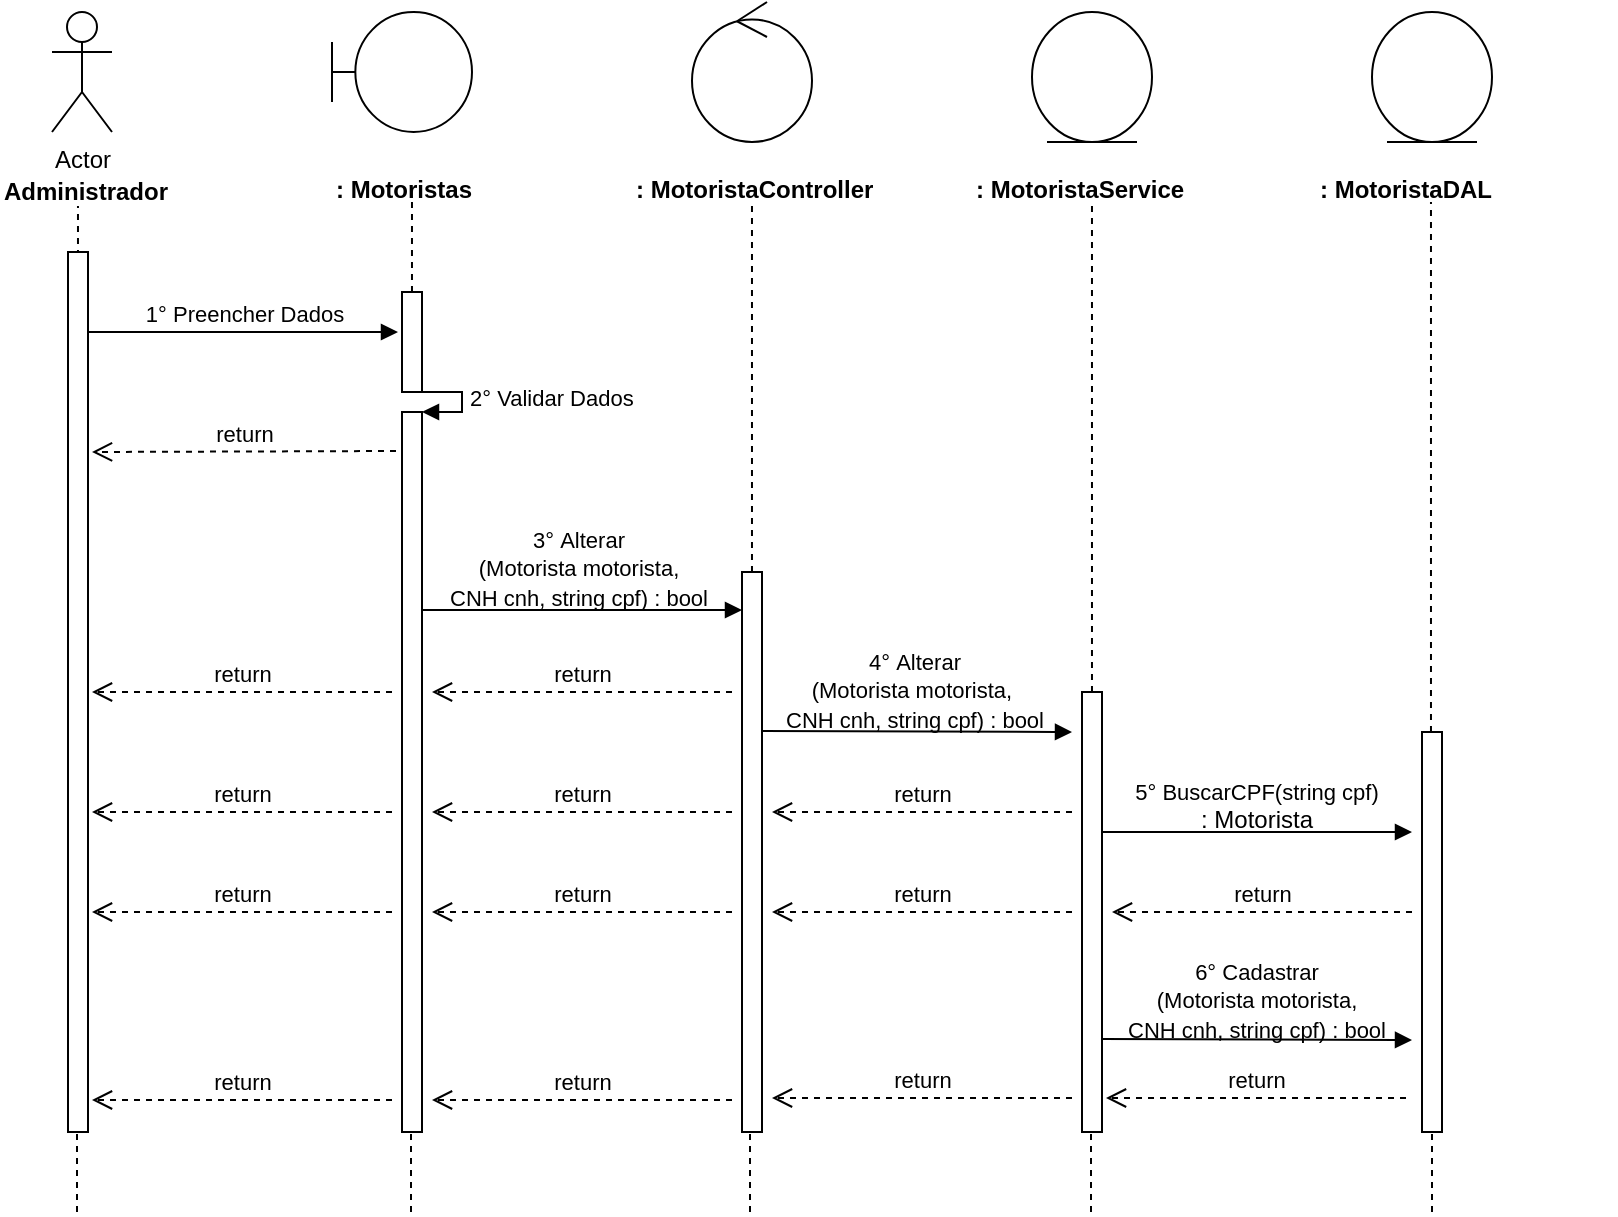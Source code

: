 <mxfile version="12.2.9" type="device" pages="1"><diagram id="5PIvMLJFDgbBGWH3Ssnq" name="Page-1"><mxGraphModel dx="984" dy="349" grid="1" gridSize="10" guides="1" tooltips="1" connect="1" arrows="1" fold="1" page="1" pageScale="1" pageWidth="827" pageHeight="1169" math="0" shadow="0"><root><mxCell id="0"/><mxCell id="1" parent="0"/><mxCell id="0rl8sCd2smoYntP0GRUY-1" value="Actor" style="shape=umlActor;verticalLabelPosition=bottom;labelBackgroundColor=#ffffff;verticalAlign=top;html=1;" parent="1" vertex="1"><mxGeometry x="120" y="40" width="30" height="60" as="geometry"/></mxCell><mxCell id="0rl8sCd2smoYntP0GRUY-3" value="&lt;b&gt;Administrador&lt;/b&gt;" style="text;html=1;resizable=0;points=[];autosize=1;align=left;verticalAlign=top;spacingTop=-4;" parent="1" vertex="1"><mxGeometry x="94" y="120" width="100" height="20" as="geometry"/></mxCell><mxCell id="0rl8sCd2smoYntP0GRUY-4" value="" style="endArrow=none;dashed=1;html=1;entryX=0.511;entryY=1.25;entryDx=0;entryDy=0;entryPerimeter=0;" parent="1" edge="1"><mxGeometry width="50" height="50" relative="1" as="geometry"><mxPoint x="133" y="480" as="sourcePoint"/><mxPoint x="132.99" y="137" as="targetPoint"/></mxGeometry></mxCell><mxCell id="0rl8sCd2smoYntP0GRUY-8" value="" style="shape=umlBoundary;whiteSpace=wrap;html=1;" parent="1" vertex="1"><mxGeometry x="260" y="40" width="70" height="60" as="geometry"/></mxCell><mxCell id="0rl8sCd2smoYntP0GRUY-11" value="&lt;b&gt;: Motoristas&lt;/b&gt;" style="text;html=1;" parent="1" vertex="1"><mxGeometry x="260" y="115" width="150" height="30" as="geometry"/></mxCell><mxCell id="0rl8sCd2smoYntP0GRUY-12" value="" style="endArrow=none;dashed=1;html=1;entryX=0.511;entryY=1.25;entryDx=0;entryDy=0;entryPerimeter=0;" parent="1" source="0rl8sCd2smoYntP0GRUY-24" edge="1"><mxGeometry width="50" height="50" relative="1" as="geometry"><mxPoint x="300" y="480" as="sourcePoint"/><mxPoint x="299.99" y="135" as="targetPoint"/></mxGeometry></mxCell><mxCell id="0rl8sCd2smoYntP0GRUY-13" value="" style="ellipse;shape=umlControl;whiteSpace=wrap;html=1;" parent="1" vertex="1"><mxGeometry x="440" y="35" width="60" height="70" as="geometry"/></mxCell><mxCell id="0rl8sCd2smoYntP0GRUY-14" value="&lt;b&gt;:&amp;nbsp;&lt;/b&gt;&lt;b&gt;Motorista&lt;/b&gt;&lt;b&gt;Controller&lt;/b&gt;" style="text;html=1;" parent="1" vertex="1"><mxGeometry x="410" y="115" width="150" height="30" as="geometry"/></mxCell><mxCell id="0rl8sCd2smoYntP0GRUY-15" value="" style="endArrow=none;dashed=1;html=1;entryX=0.511;entryY=1.25;entryDx=0;entryDy=0;entryPerimeter=0;" parent="1" source="0rl8sCd2smoYntP0GRUY-33" edge="1"><mxGeometry width="50" height="50" relative="1" as="geometry"><mxPoint x="470" y="480" as="sourcePoint"/><mxPoint x="469.99" y="135" as="targetPoint"/></mxGeometry></mxCell><mxCell id="0rl8sCd2smoYntP0GRUY-16" value="" style="ellipse;shape=umlEntity;whiteSpace=wrap;html=1;" parent="1" vertex="1"><mxGeometry x="610" y="40" width="60" height="65" as="geometry"/></mxCell><mxCell id="0rl8sCd2smoYntP0GRUY-17" value="&lt;b&gt;:&amp;nbsp;&lt;/b&gt;&lt;b&gt;Motorista&lt;/b&gt;&lt;b&gt;Service&lt;/b&gt;" style="text;html=1;" parent="1" vertex="1"><mxGeometry x="580" y="115" width="150" height="30" as="geometry"/></mxCell><mxCell id="0rl8sCd2smoYntP0GRUY-18" value="" style="ellipse;shape=umlEntity;whiteSpace=wrap;html=1;" parent="1" vertex="1"><mxGeometry x="780" y="40" width="60" height="65" as="geometry"/></mxCell><mxCell id="0rl8sCd2smoYntP0GRUY-19" value="&lt;b&gt;:&amp;nbsp;&lt;/b&gt;&lt;b&gt;Motorista&lt;/b&gt;&lt;b&gt;DAL&lt;/b&gt;" style="text;html=1;" parent="1" vertex="1"><mxGeometry x="752" y="115" width="150" height="30" as="geometry"/></mxCell><mxCell id="0rl8sCd2smoYntP0GRUY-20" value="" style="endArrow=none;dashed=1;html=1;entryX=0.511;entryY=1.25;entryDx=0;entryDy=0;entryPerimeter=0;" parent="1" source="0rl8sCd2smoYntP0GRUY-40" edge="1"><mxGeometry width="50" height="50" relative="1" as="geometry"><mxPoint x="640" y="479" as="sourcePoint"/><mxPoint x="639.99" y="134" as="targetPoint"/></mxGeometry></mxCell><mxCell id="0rl8sCd2smoYntP0GRUY-21" value="" style="endArrow=none;dashed=1;html=1;entryX=0.511;entryY=1.25;entryDx=0;entryDy=0;entryPerimeter=0;" parent="1" source="0rl8sCd2smoYntP0GRUY-45" edge="1"><mxGeometry width="50" height="50" relative="1" as="geometry"><mxPoint x="809.5" y="480" as="sourcePoint"/><mxPoint x="809.49" y="135" as="targetPoint"/></mxGeometry></mxCell><mxCell id="0rl8sCd2smoYntP0GRUY-22" value="1° Preencher Dados" style="html=1;verticalAlign=bottom;endArrow=block;" parent="1" source="0rl8sCd2smoYntP0GRUY-37" edge="1"><mxGeometry width="80" relative="1" as="geometry"><mxPoint x="133" y="200" as="sourcePoint"/><mxPoint x="293" y="200" as="targetPoint"/><mxPoint as="offset"/></mxGeometry></mxCell><mxCell id="0rl8sCd2smoYntP0GRUY-24" value="" style="html=1;points=[];perimeter=orthogonalPerimeter;" parent="1" vertex="1"><mxGeometry x="295" y="180" width="10" height="50" as="geometry"/></mxCell><mxCell id="0rl8sCd2smoYntP0GRUY-25" value="" style="endArrow=none;dashed=1;html=1;entryX=0.511;entryY=1.25;entryDx=0;entryDy=0;entryPerimeter=0;" parent="1" source="0rl8sCd2smoYntP0GRUY-26" target="0rl8sCd2smoYntP0GRUY-24" edge="1"><mxGeometry width="50" height="50" relative="1" as="geometry"><mxPoint x="300" y="480" as="sourcePoint"/><mxPoint x="299.99" y="135" as="targetPoint"/></mxGeometry></mxCell><mxCell id="0rl8sCd2smoYntP0GRUY-27" value="2° Validar Dados" style="edgeStyle=orthogonalEdgeStyle;html=1;align=left;spacingLeft=2;endArrow=block;rounded=0;entryX=1;entryY=0;" parent="1" target="0rl8sCd2smoYntP0GRUY-26" edge="1"><mxGeometry relative="1" as="geometry"><mxPoint x="300" y="230" as="sourcePoint"/><Array as="points"><mxPoint x="325" y="230"/></Array></mxGeometry></mxCell><mxCell id="0rl8sCd2smoYntP0GRUY-26" value="" style="html=1;points=[];perimeter=orthogonalPerimeter;" parent="1" vertex="1"><mxGeometry x="295" y="240" width="10" height="360" as="geometry"/></mxCell><mxCell id="0rl8sCd2smoYntP0GRUY-29" value="return" style="html=1;verticalAlign=bottom;endArrow=open;dashed=1;endSize=8;" parent="1" edge="1"><mxGeometry relative="1" as="geometry"><mxPoint x="292" y="259.5" as="sourcePoint"/><mxPoint x="140" y="260" as="targetPoint"/></mxGeometry></mxCell><mxCell id="0rl8sCd2smoYntP0GRUY-30" value="" style="html=1;verticalAlign=bottom;endArrow=block;" parent="1" edge="1"><mxGeometry width="80" relative="1" as="geometry"><mxPoint x="305" y="339" as="sourcePoint"/><mxPoint x="465" y="339" as="targetPoint"/></mxGeometry></mxCell><mxCell id="0rl8sCd2smoYntP0GRUY-31" value="&lt;span style=&quot;font-size: 11px&quot;&gt;3°&amp;nbsp;&lt;/span&gt;&lt;span style=&quot;font-size: 11px&quot;&gt;Alterar&lt;br&gt;(Motorista motorista, &lt;br&gt;CNH cnh, string cpf) : bool&lt;br&gt;&lt;/span&gt;" style="text;html=1;resizable=0;points=[];autosize=1;align=center;verticalAlign=top;spacingTop=-4;" parent="1" vertex="1"><mxGeometry x="313" y="294" width="140" height="50" as="geometry"/></mxCell><mxCell id="0rl8sCd2smoYntP0GRUY-33" value="" style="html=1;points=[];perimeter=orthogonalPerimeter;" parent="1" vertex="1"><mxGeometry x="465" y="320" width="10" height="280" as="geometry"/></mxCell><mxCell id="0rl8sCd2smoYntP0GRUY-35" value="return" style="html=1;verticalAlign=bottom;endArrow=open;dashed=1;endSize=8;" parent="1" edge="1"><mxGeometry relative="1" as="geometry"><mxPoint x="460" y="380" as="sourcePoint"/><mxPoint x="310" y="380" as="targetPoint"/></mxGeometry></mxCell><mxCell id="0rl8sCd2smoYntP0GRUY-36" value="return" style="html=1;verticalAlign=bottom;endArrow=open;dashed=1;endSize=8;" parent="1" edge="1"><mxGeometry relative="1" as="geometry"><mxPoint x="290" y="380" as="sourcePoint"/><mxPoint x="140" y="380" as="targetPoint"/></mxGeometry></mxCell><mxCell id="0rl8sCd2smoYntP0GRUY-37" value="" style="html=1;points=[];perimeter=orthogonalPerimeter;" parent="1" vertex="1"><mxGeometry x="128" y="160" width="10" height="440" as="geometry"/></mxCell><mxCell id="0rl8sCd2smoYntP0GRUY-39" value="" style="html=1;verticalAlign=bottom;endArrow=block;" parent="1" edge="1"><mxGeometry width="80" relative="1" as="geometry"><mxPoint x="475" y="399.5" as="sourcePoint"/><mxPoint x="630" y="400" as="targetPoint"/></mxGeometry></mxCell><mxCell id="0rl8sCd2smoYntP0GRUY-40" value="" style="html=1;points=[];perimeter=orthogonalPerimeter;" parent="1" vertex="1"><mxGeometry x="635" y="380" width="10" height="220" as="geometry"/></mxCell><mxCell id="0rl8sCd2smoYntP0GRUY-42" value="return" style="html=1;verticalAlign=bottom;endArrow=open;dashed=1;endSize=8;" parent="1" edge="1"><mxGeometry relative="1" as="geometry"><mxPoint x="630" y="440" as="sourcePoint"/><mxPoint x="480" y="440" as="targetPoint"/></mxGeometry></mxCell><mxCell id="0rl8sCd2smoYntP0GRUY-43" value="return" style="html=1;verticalAlign=bottom;endArrow=open;dashed=1;endSize=8;" parent="1" edge="1"><mxGeometry relative="1" as="geometry"><mxPoint x="460" y="440" as="sourcePoint"/><mxPoint x="310" y="440" as="targetPoint"/></mxGeometry></mxCell><mxCell id="0rl8sCd2smoYntP0GRUY-44" value="return" style="html=1;verticalAlign=bottom;endArrow=open;dashed=1;endSize=8;" parent="1" edge="1"><mxGeometry relative="1" as="geometry"><mxPoint x="290" y="440" as="sourcePoint"/><mxPoint x="140" y="440" as="targetPoint"/></mxGeometry></mxCell><mxCell id="0rl8sCd2smoYntP0GRUY-45" value="" style="html=1;points=[];perimeter=orthogonalPerimeter;" parent="1" vertex="1"><mxGeometry x="805" y="400" width="10" height="200" as="geometry"/></mxCell><mxCell id="0rl8sCd2smoYntP0GRUY-49" value="" style="html=1;verticalAlign=bottom;endArrow=block;" parent="1" edge="1"><mxGeometry width="80" relative="1" as="geometry"><mxPoint x="645" y="450" as="sourcePoint"/><mxPoint x="800" y="450" as="targetPoint"/></mxGeometry></mxCell><mxCell id="0rl8sCd2smoYntP0GRUY-50" value="return" style="html=1;verticalAlign=bottom;endArrow=open;dashed=1;endSize=8;" parent="1" edge="1"><mxGeometry relative="1" as="geometry"><mxPoint x="800" y="490" as="sourcePoint"/><mxPoint x="650" y="490" as="targetPoint"/></mxGeometry></mxCell><mxCell id="0rl8sCd2smoYntP0GRUY-51" value="return" style="html=1;verticalAlign=bottom;endArrow=open;dashed=1;endSize=8;" parent="1" edge="1"><mxGeometry relative="1" as="geometry"><mxPoint x="630" y="490" as="sourcePoint"/><mxPoint x="480" y="490" as="targetPoint"/></mxGeometry></mxCell><mxCell id="0rl8sCd2smoYntP0GRUY-52" value="return" style="html=1;verticalAlign=bottom;endArrow=open;dashed=1;endSize=8;" parent="1" edge="1"><mxGeometry relative="1" as="geometry"><mxPoint x="460" y="490" as="sourcePoint"/><mxPoint x="310" y="490" as="targetPoint"/></mxGeometry></mxCell><mxCell id="0rl8sCd2smoYntP0GRUY-53" value="return" style="html=1;verticalAlign=bottom;endArrow=open;dashed=1;endSize=8;" parent="1" edge="1"><mxGeometry relative="1" as="geometry"><mxPoint x="290" y="490" as="sourcePoint"/><mxPoint x="140" y="490" as="targetPoint"/></mxGeometry></mxCell><mxCell id="0rl8sCd2smoYntP0GRUY-55" value="" style="html=1;verticalAlign=bottom;endArrow=block;" parent="1" edge="1"><mxGeometry width="80" relative="1" as="geometry"><mxPoint x="645" y="553.5" as="sourcePoint"/><mxPoint x="800" y="554" as="targetPoint"/></mxGeometry></mxCell><mxCell id="0rl8sCd2smoYntP0GRUY-56" value="return" style="html=1;verticalAlign=bottom;endArrow=open;dashed=1;endSize=8;" parent="1" edge="1"><mxGeometry relative="1" as="geometry"><mxPoint x="797" y="583" as="sourcePoint"/><mxPoint x="647" y="583" as="targetPoint"/></mxGeometry></mxCell><mxCell id="0rl8sCd2smoYntP0GRUY-57" value="return" style="html=1;verticalAlign=bottom;endArrow=open;dashed=1;endSize=8;" parent="1" edge="1"><mxGeometry relative="1" as="geometry"><mxPoint x="630" y="583" as="sourcePoint"/><mxPoint x="480" y="583" as="targetPoint"/></mxGeometry></mxCell><mxCell id="0rl8sCd2smoYntP0GRUY-58" value="return" style="html=1;verticalAlign=bottom;endArrow=open;dashed=1;endSize=8;" parent="1" edge="1"><mxGeometry relative="1" as="geometry"><mxPoint x="460" y="584" as="sourcePoint"/><mxPoint x="310" y="584" as="targetPoint"/></mxGeometry></mxCell><mxCell id="0rl8sCd2smoYntP0GRUY-59" value="return" style="html=1;verticalAlign=bottom;endArrow=open;dashed=1;endSize=8;" parent="1" edge="1"><mxGeometry relative="1" as="geometry"><mxPoint x="290" y="584" as="sourcePoint"/><mxPoint x="140" y="584" as="targetPoint"/></mxGeometry></mxCell><mxCell id="0rl8sCd2smoYntP0GRUY-60" value="" style="endArrow=none;dashed=1;html=1;" parent="1" edge="1"><mxGeometry width="50" height="50" relative="1" as="geometry"><mxPoint x="132.5" y="640" as="sourcePoint"/><mxPoint x="132.5" y="600" as="targetPoint"/></mxGeometry></mxCell><mxCell id="0rl8sCd2smoYntP0GRUY-61" value="" style="endArrow=none;dashed=1;html=1;" parent="1" edge="1"><mxGeometry width="50" height="50" relative="1" as="geometry"><mxPoint x="299.5" y="640" as="sourcePoint"/><mxPoint x="299.5" y="600" as="targetPoint"/></mxGeometry></mxCell><mxCell id="0rl8sCd2smoYntP0GRUY-62" value="" style="endArrow=none;dashed=1;html=1;" parent="1" edge="1"><mxGeometry width="50" height="50" relative="1" as="geometry"><mxPoint x="469" y="640" as="sourcePoint"/><mxPoint x="469" y="600" as="targetPoint"/></mxGeometry></mxCell><mxCell id="0rl8sCd2smoYntP0GRUY-63" value="" style="endArrow=none;dashed=1;html=1;" parent="1" edge="1"><mxGeometry width="50" height="50" relative="1" as="geometry"><mxPoint x="639.5" y="640" as="sourcePoint"/><mxPoint x="639.5" y="600" as="targetPoint"/></mxGeometry></mxCell><mxCell id="0rl8sCd2smoYntP0GRUY-64" value="" style="endArrow=none;dashed=1;html=1;" parent="1" edge="1"><mxGeometry width="50" height="50" relative="1" as="geometry"><mxPoint x="810" y="640" as="sourcePoint"/><mxPoint x="810" y="600" as="targetPoint"/></mxGeometry></mxCell><mxCell id="TjRVzkxQD6MoFIfPdHV0-2" value="&lt;span style=&quot;font-size: 11px&quot;&gt;4°&amp;nbsp;&lt;/span&gt;&lt;span style=&quot;font-size: 11px&quot;&gt;Alterar&lt;/span&gt;&lt;br style=&quot;font-size: 11px&quot;&gt;&lt;span style=&quot;font-size: 11px&quot;&gt;(Motorista motorista,&amp;nbsp;&lt;/span&gt;&lt;br style=&quot;font-size: 11px&quot;&gt;&lt;span style=&quot;font-size: 11px&quot;&gt;CNH cnh, string cpf) : bool&lt;/span&gt;" style="text;html=1;resizable=0;points=[];autosize=1;align=center;verticalAlign=top;spacingTop=-4;" parent="1" vertex="1"><mxGeometry x="481" y="355" width="140" height="50" as="geometry"/></mxCell><mxCell id="TjRVzkxQD6MoFIfPdHV0-3" value="&lt;span style=&quot;font-size: 11px&quot;&gt;5° BuscarCPF(string cpf)&lt;br&gt;&lt;/span&gt;: Motorista" style="text;html=1;resizable=0;points=[];autosize=1;align=center;verticalAlign=top;spacingTop=-4;" parent="1" vertex="1"><mxGeometry x="652" y="420" width="140" height="30" as="geometry"/></mxCell><mxCell id="TjRVzkxQD6MoFIfPdHV0-4" value="&lt;span style=&quot;font-size: 11px&quot;&gt;6°&amp;nbsp;&lt;/span&gt;&lt;span style=&quot;font-size: 11px&quot;&gt;Cadastrar&lt;br&gt;(Motorista motorista, &lt;br&gt;CNH cnh, string cpf) : bool&lt;/span&gt;" style="text;html=1;resizable=0;points=[];autosize=1;align=center;verticalAlign=top;spacingTop=-4;" parent="1" vertex="1"><mxGeometry x="652" y="510" width="140" height="50" as="geometry"/></mxCell></root></mxGraphModel></diagram></mxfile>